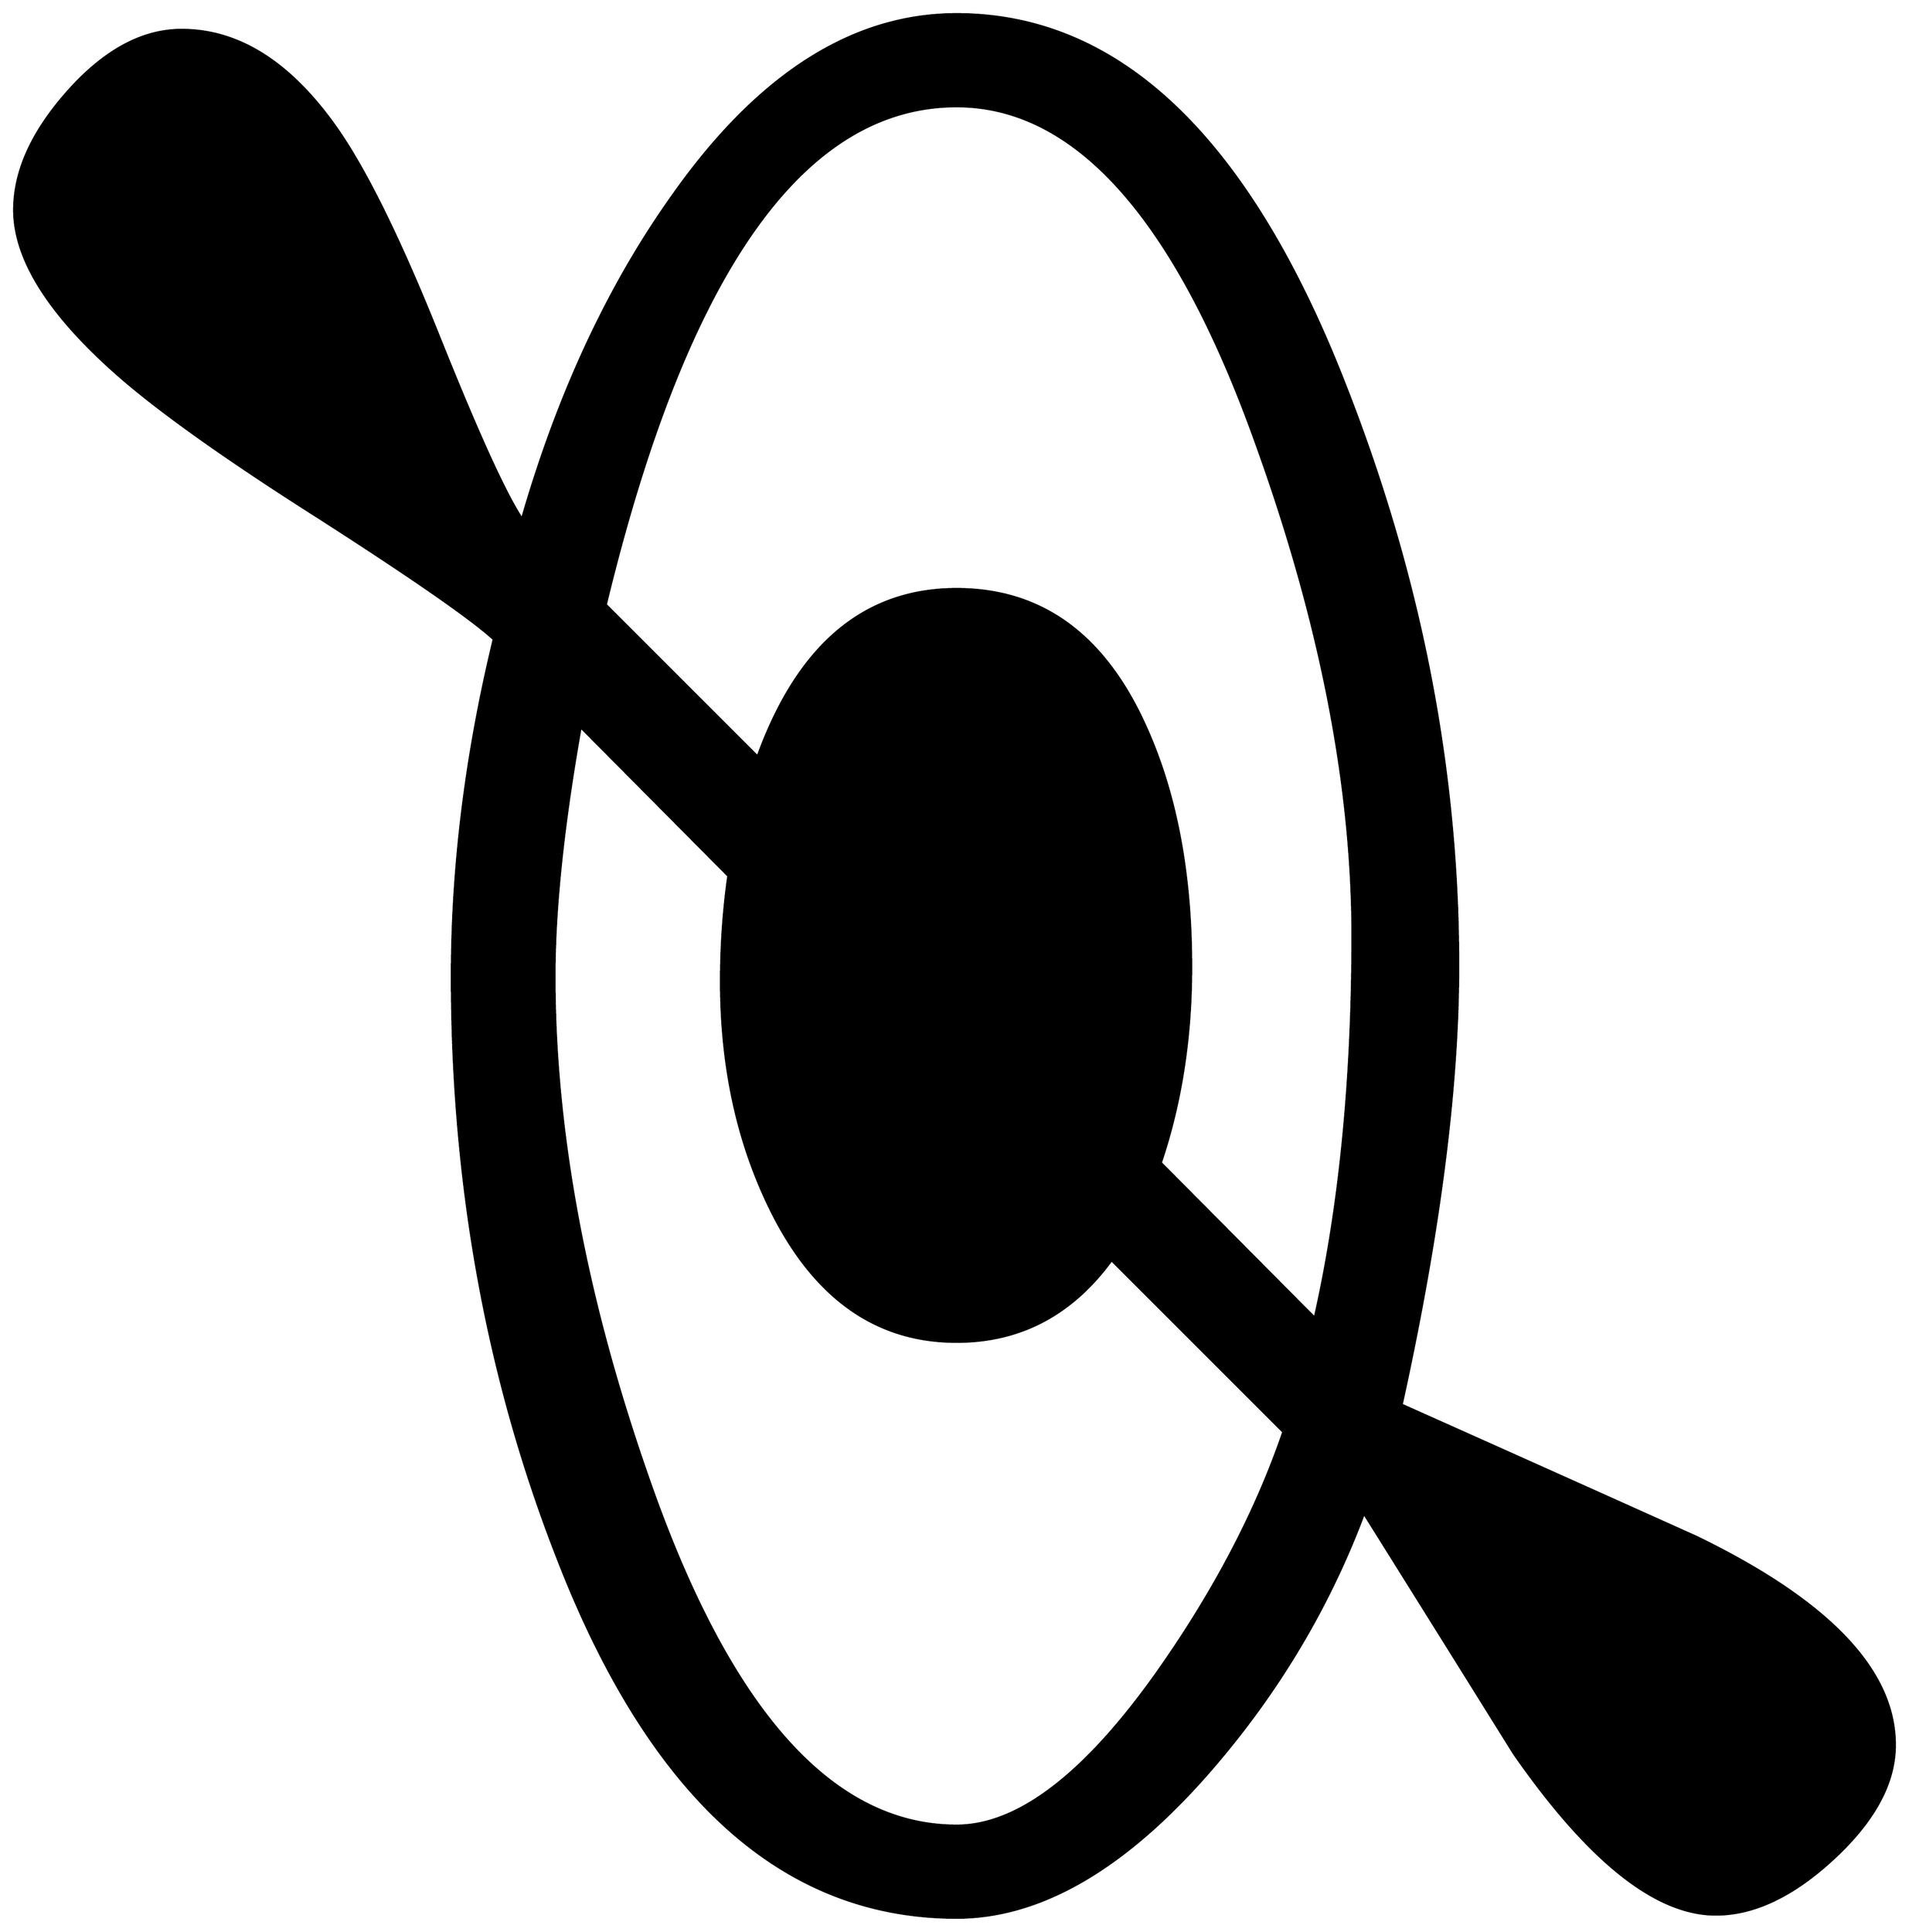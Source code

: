 


\begin{tikzpicture}[y=0.80pt, x=0.80pt, yscale=-1.0, xscale=1.0, inner sep=0pt, outer sep=0pt]
\begin{scope}[shift={(100.0,1685.0)},nonzero rule]
  \path[draw=.,fill=.,line width=1.600pt] (1860.0,183.0) .. controls
    (1860.0,219.0) and (1840.667,255.0) .. (1802.0,291.0) ..
    controls (1763.333,327.0) and (1725.667,345.0) .. (1689.0,345.0)
    .. controls (1631.667,345.0) and (1567.333,293.667) ..
    (1496.0,191.0) .. controls (1448.667,115.0) and (1401.0,38.667)
    .. (1353.0,-38.0) .. controls (1319.0,52.667) and
    (1269.333,135.333) .. (1204.0,210.0) .. controls (1123.333,302.0)
    and (1043.333,348.0) .. (964.0,348.0) .. controls
    (798.667,348.0) and (671.667,233.667) .. (583.0,5.0) .. controls
    (515.667,-167.0) and (482.0,-352.333) .. (482.0,-551.0) ..
    controls (482.0,-655.667) and (495.333,-763.0) .. (522.0,-873.0)
    .. controls (500.0,-893.0) and (444.333,-931.667) ..
    (355.0,-989.0) .. controls (263.667,-1047.0) and
    (198.333,-1093.667) .. (159.0,-1129.0) .. controls
    (95.667,-1185.667) and (64.0,-1237.0) .. (64.0,-1283.0) ..
    controls (64.0,-1320.333) and (81.333,-1358.333) ..
    (116.0,-1397.0) .. controls (150.667,-1435.667) and
    (186.667,-1455.0) .. (224.0,-1455.0) .. controls
    (278.667,-1455.0) and (328.0,-1423.667) .. (372.0,-1361.0) ..
    controls (400.0,-1321.0) and (432.333,-1255.333) ..
    (469.0,-1164.0) .. controls (506.333,-1070.667) and
    (533.0,-1012.0) .. (549.0,-988.0) .. controls
    (583.667,-1108.0) and (631.667,-1211.0) .. (693.0,-1297.0) ..
    controls (774.333,-1412.333) and (864.667,-1470.0) ..
    (964.0,-1470.0) .. controls (1119.333,-1470.0) and
    (1243.0,-1352.0) .. (1335.0,-1116.0) .. controls
    (1407.0,-932.667) and (1443.0,-747.667) .. (1443.0,-561.0) ..
    controls (1443.0,-445.0) and (1425.0,-305.333) ..
    (1389.0,-142.0) .. controls (1483.0,-100.0) and
    (1576.667,-58.0) .. (1670.0,-16.0) .. controls (1796.667,45.333)
    and (1860.0,111.667) .. (1860.0,183.0) -- cycle(1342.0,-590.0)
    .. controls (1342.0,-733.333) and (1311.333,-890.0) ..
    (1250.0,-1060.0) .. controls (1173.333,-1274.667) and
    (1078.0,-1382.0) .. (964.0,-1382.0) .. controls
    (817.333,-1382.0) and (705.667,-1223.333) .. (629.0,-906.0) --
    (774.0,-761.0) .. controls (812.667,-867.667) and (876.0,-921.0)
    .. (964.0,-921.0) .. controls (1044.0,-921.0) and
    (1103.667,-878.333) .. (1143.0,-793.0) .. controls
    (1173.0,-728.333) and (1188.0,-650.667) .. (1188.0,-560.0) ..
    controls (1188.0,-492.667) and (1178.333,-430.333) ..
    (1159.0,-373.0) -- (1306.0,-225.0) .. controls
    (1330.0,-331.0) and (1342.0,-452.667) .. (1342.0,-590.0) --
    cycle(1276.0,-116.0) -- (1112.0,-280.0) .. controls
    (1074.0,-228.0) and (1024.667,-202.0) .. (964.0,-202.0) ..
    controls (888.667,-202.0) and (830.333,-242.333) .. (789.0,-323.0)
    .. controls (755.667,-388.333) and (739.0,-462.667) ..
    (739.0,-546.0) .. controls (739.0,-580.667) and (741.333,-614.333)
    .. (746.0,-647.0) -- (605.0,-789.0) .. controls
    (588.333,-695.0) and (580.0,-615.667) .. (580.0,-551.0) ..
    controls (580.0,-401.0) and (610.333,-240.0) .. (671.0,-68.0)
    .. controls (747.667,150.667) and (845.333,260.0) .. (964.0,260.0)
    .. controls (1022.667,260.0) and (1086.667,211.0) ..
    (1156.0,113.0) .. controls (1210.0,36.333) and (1250.0,-40.0)
    .. (1276.0,-116.0) -- cycle;
\end{scope}

\end{tikzpicture}

